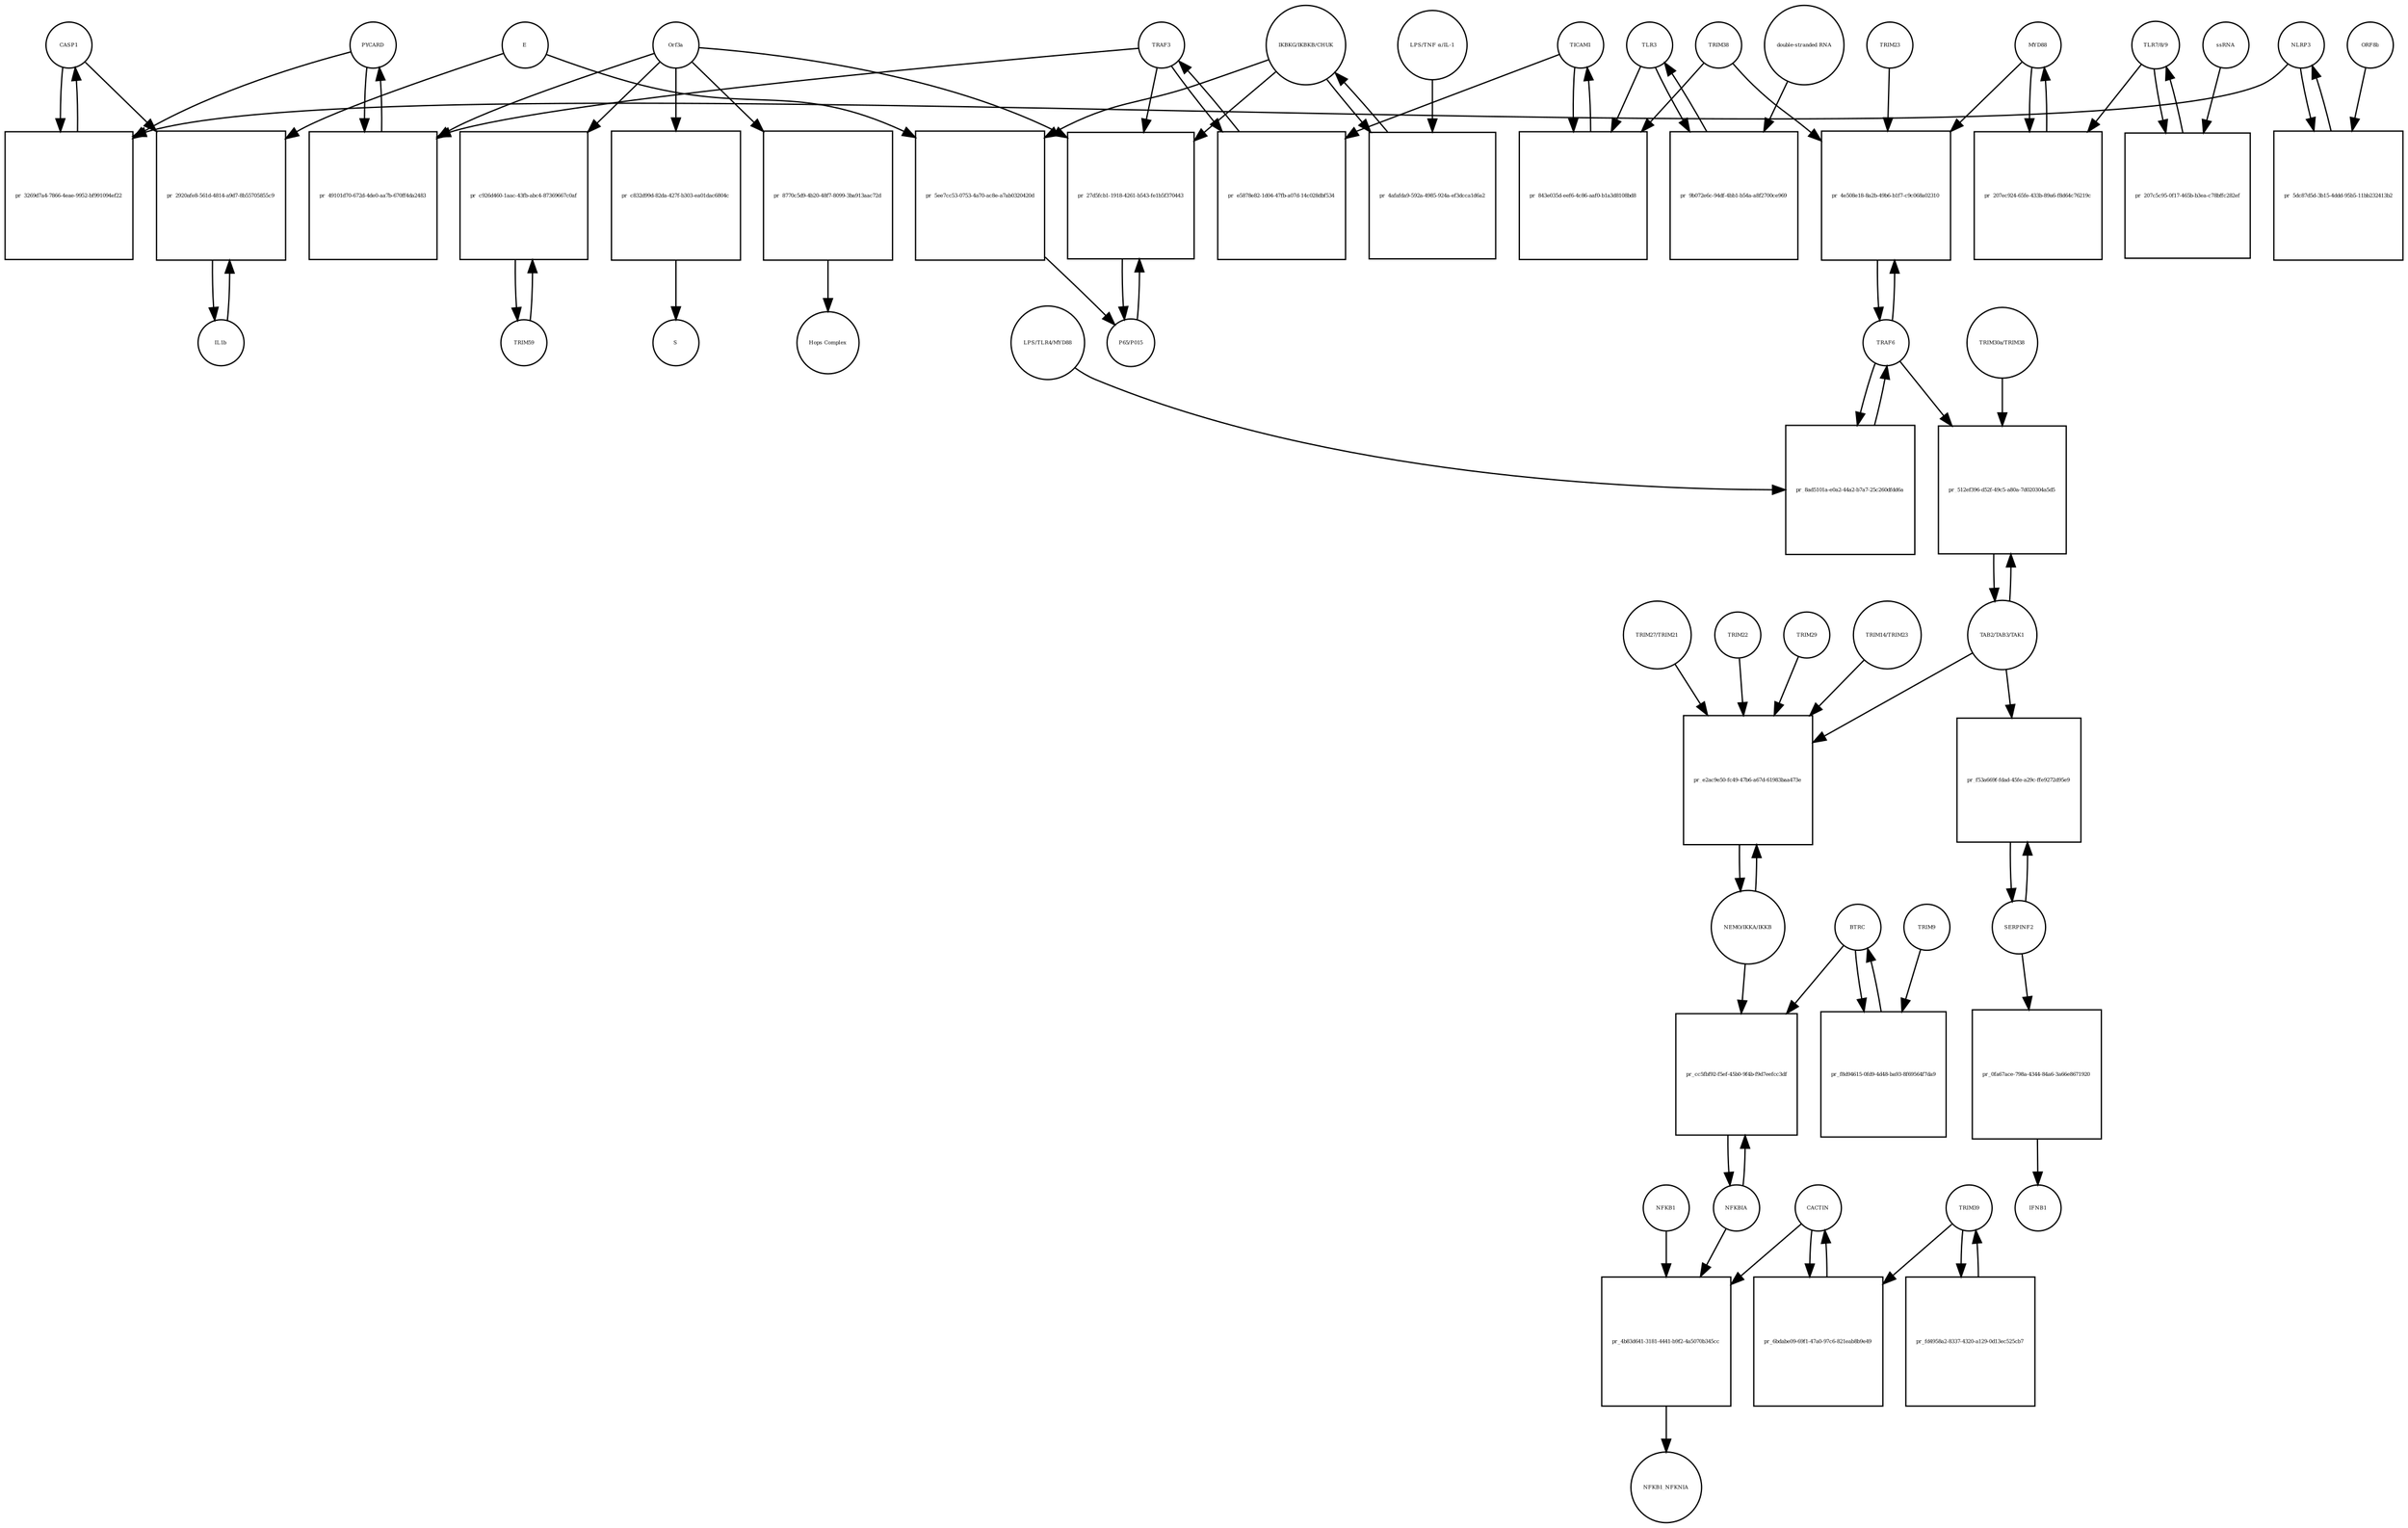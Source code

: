 strict digraph  {
CASP1 [annotation=urn_miriam_hgnc_1499, bipartite=0, cls=macromolecule, fontsize=4, label=CASP1, shape=circle];
"pr_3269d7a4-7866-4eae-9952-bf991094ef22" [annotation="", bipartite=1, cls=process, fontsize=4, label="pr_3269d7a4-7866-4eae-9952-bf991094ef22", shape=square];
PYCARD [annotation="", bipartite=0, cls="macromolecule multimer", fontsize=4, label=PYCARD, shape=circle];
NLRP3 [annotation="", bipartite=0, cls="macromolecule multimer", fontsize=4, label=NLRP3, shape=circle];
TRAF6 [annotation=urn_miriam_hgnc_12036, bipartite=0, cls=macromolecule, fontsize=4, label=TRAF6, shape=circle];
"pr_8ad5101a-e0a2-44a2-b7a7-25c260dfdd6a" [annotation="", bipartite=1, cls=process, fontsize=4, label="pr_8ad5101a-e0a2-44a2-b7a7-25c260dfdd6a", shape=square];
"LPS/TLR4/MYD88" [annotation="urn_miriam_hgnc_6121|urn_miriam_hgnc_11850|urn_miriam_hgnc_7562", bipartite=0, cls=complex, fontsize=4, label="LPS/TLR4/MYD88", shape=circle];
NFKBIA [annotation=urn_miriam_hgnc_7797, bipartite=0, cls=macromolecule, fontsize=4, label=NFKBIA, shape=circle];
"pr_cc5fbf92-f5ef-45b0-9f4b-f9d7eefcc3df" [annotation="", bipartite=1, cls=process, fontsize=4, label="pr_cc5fbf92-f5ef-45b0-9f4b-f9d7eefcc3df", shape=square];
BTRC [annotation=urn_miriam_hgnc_1144, bipartite=0, cls=macromolecule, fontsize=4, label=BTRC, shape=circle];
"NEMO/IKKA/IKKB" [annotation="urn_miriam_hgnc_5961|urn_miriam_hgnc_5960|urn_miriam_hgnc_1974", bipartite=0, cls=complex, fontsize=4, label="NEMO/IKKA/IKKB", shape=circle];
IL1b [annotation=urn_miriam_hgnc_5992, bipartite=0, cls=macromolecule, fontsize=4, label=IL1b, shape=circle];
"pr_2920afe8-561d-4814-a9d7-8b55705855c9" [annotation="", bipartite=1, cls=process, fontsize=4, label="pr_2920afe8-561d-4814-a9d7-8b55705855c9", shape=square];
E [annotation=urn_miriam_ncbiprotein_1796318600, bipartite=0, cls=macromolecule, fontsize=4, label=E, shape=circle];
SERPINF2 [annotation=urn_miriam_hgnc_9075, bipartite=0, cls=macromolecule, fontsize=4, label=SERPINF2, shape=circle];
"pr_0fa67ace-798a-4344-84a6-3a66e8671920" [annotation="", bipartite=1, cls=process, fontsize=4, label="pr_0fa67ace-798a-4344-84a6-3a66e8671920", shape=square];
IFNB1 [annotation=urn_miriam_pubmed_5434, bipartite=0, cls=macromolecule, fontsize=4, label=IFNB1, shape=circle];
TLR3 [annotation=urn_miriam_hgnc_11849, bipartite=0, cls=macromolecule, fontsize=4, label=TLR3, shape=circle];
"pr_9b072e6c-94df-4bb1-b54a-a8f2700ce969" [annotation="", bipartite=1, cls=process, fontsize=4, label="pr_9b072e6c-94df-4bb1-b54a-a8f2700ce969", shape=square];
"double-stranded RNA" [annotation="", bipartite=0, cls="nucleic acid feature", fontsize=4, label="double-stranded RNA", shape=circle];
TICAM1 [annotation=urn_miriam_hgnc_18348, bipartite=0, cls=macromolecule, fontsize=4, label=TICAM1, shape=circle];
"pr_843e035d-eef6-4c86-aaf0-b1a3d8108bd8" [annotation="", bipartite=1, cls=process, fontsize=4, label="pr_843e035d-eef6-4c86-aaf0-b1a3d8108bd8", shape=square];
TRIM38 [annotation=urn_miriam_hgnc_10059, bipartite=0, cls=macromolecule, fontsize=4, label=TRIM38, shape=circle];
TRIM59 [annotation="urn_miriam_pubmed_22588174|urn_miriam_hgnc_30834", bipartite=0, cls=macromolecule, fontsize=4, label=TRIM59, shape=circle];
"pr_c926d460-1aac-43fb-abc4-87369667c0af" [annotation="", bipartite=1, cls=process, fontsize=4, label="pr_c926d460-1aac-43fb-abc4-87369667c0af", shape=square];
Orf3a [annotation=urn_miriam_uniprot_P0DTC3, bipartite=0, cls=macromolecule, fontsize=4, label=Orf3a, shape=circle];
"TLR7/8/9" [annotation="urn_miriam_hgnc_15633|urn_miriam_hgnc_15632|urn_miriam_hgnc_15631", bipartite=0, cls=complex, fontsize=4, label="TLR7/8/9", shape=circle];
"pr_207c5c95-0f17-465b-b3ea-c78bffc282ef" [annotation="", bipartite=1, cls=process, fontsize=4, label="pr_207c5c95-0f17-465b-b3ea-c78bffc282ef", shape=square];
ssRNA [annotation="", bipartite=0, cls="nucleic acid feature", fontsize=4, label=ssRNA, shape=circle];
MYD88 [annotation=urn_miriam_hgnc_7562, bipartite=0, cls=macromolecule, fontsize=4, label=MYD88, shape=circle];
"pr_207ec924-65fe-433b-89a6-f8d64c76219c" [annotation="", bipartite=1, cls=process, fontsize=4, label="pr_207ec924-65fe-433b-89a6-f8d64c76219c", shape=square];
"pr_4e508e18-8a2b-49b6-b1f7-c9c068a02310" [annotation="", bipartite=1, cls=process, fontsize=4, label="pr_4e508e18-8a2b-49b6-b1f7-c9c068a02310", shape=square];
TRIM23 [annotation=urn_miriam_hgnc_660, bipartite=0, cls=macromolecule, fontsize=4, label=TRIM23, shape=circle];
"TAB2/TAB3/TAK1" [annotation="urn_miriam_hgnc_17075|urn_miriam_hgnc_30681|urn_miriam_hgnc_6859", bipartite=0, cls=complex, fontsize=4, label="TAB2/TAB3/TAK1", shape=circle];
"pr_512ef396-d52f-49c5-a80a-7d020304a5d5" [annotation="", bipartite=1, cls=process, fontsize=4, label="pr_512ef396-d52f-49c5-a80a-7d020304a5d5", shape=square];
"TRIM30a/TRIM38" [annotation="urn_miriam_hgnc_10059|urn_miriam_uniprot_P15533", bipartite=0, cls=complex, fontsize=4, label="TRIM30a/TRIM38", shape=circle];
"pr_e2ac9e50-fc49-47b6-a67d-61983baa473e" [annotation="", bipartite=1, cls=process, fontsize=4, label="pr_e2ac9e50-fc49-47b6-a67d-61983baa473e", shape=square];
TRIM22 [annotation=urn_miriam_hgnc_16379, bipartite=0, cls=macromolecule, fontsize=4, label=TRIM22, shape=circle];
TRIM29 [annotation=urn_miriam_hgnc_17274, bipartite=0, cls=macromolecule, fontsize=4, label=TRIM29, shape=circle];
"TRIM14/TRIM23" [annotation="urn_miriam_hgnc_16283|urn_miriam_hgnc_660", bipartite=0, cls=complex, fontsize=4, label="TRIM14/TRIM23", shape=circle];
"TRIM27/TRIM21" [annotation="urn_miriam_hgnc_9975|urn_miriam_hgnc_11312", bipartite=0, cls=complex, fontsize=4, label="TRIM27/TRIM21", shape=circle];
"pr_f53a669f-fdad-45fe-a29c-ffe9272d95e9" [annotation="", bipartite=1, cls=process, fontsize=4, label="pr_f53a669f-fdad-45fe-a29c-ffe9272d95e9", shape=square];
TRAF3 [annotation=urn_miriam_hgnc_12033, bipartite=0, cls=macromolecule, fontsize=4, label=TRAF3, shape=circle];
"pr_e5878e82-1d04-47fb-a07d-14c028dbf534" [annotation="", bipartite=1, cls=process, fontsize=4, label="pr_e5878e82-1d04-47fb-a07d-14c028dbf534", shape=square];
NFKB1 [annotation=urn_miriam_hgnc_7794, bipartite=0, cls=macromolecule, fontsize=4, label=NFKB1, shape=circle];
"pr_4b83d641-3181-4441-b9f2-4a5070b345cc" [annotation="", bipartite=1, cls=process, fontsize=4, label="pr_4b83d641-3181-4441-b9f2-4a5070b345cc", shape=square];
NFKB1_NFKNIA [annotation="", bipartite=0, cls=complex, fontsize=4, label=NFKB1_NFKNIA, shape=circle];
CACTIN [annotation=urn_miriam_hgnc_29938, bipartite=0, cls=macromolecule, fontsize=4, label=CACTIN, shape=circle];
"IKBKG/IKBKB/CHUK" [annotation="urn_miriam_hgnc_5961|urn_miriam_hgnc_5960|urn_miriam_hgnc_1974", bipartite=0, cls=complex, fontsize=4, label="IKBKG/IKBKB/CHUK", shape=circle];
"pr_4afafda9-592a-4985-924a-ef3dcca1d6a2" [annotation="", bipartite=1, cls=process, fontsize=4, label="pr_4afafda9-592a-4985-924a-ef3dcca1d6a2", shape=square];
"LPS/TNF α/IL-1" [annotation="urn_miriam_hgnc_6121|urn_miriam_hgnc_11916|urn_miriam_hgnc_5991", bipartite=0, cls=complex, fontsize=4, label="LPS/TNF α/IL-1", shape=circle];
"pr_c832d99d-82da-427f-b303-ea01dac6804c" [annotation="", bipartite=1, cls=process, fontsize=4, label="pr_c832d99d-82da-427f-b303-ea01dac6804c", shape=square];
S [annotation=urn_miriam_uniprot_P0DTC2, bipartite=0, cls=macromolecule, fontsize=4, label=S, shape=circle];
"P65/P015" [annotation="urn_miriam_hgnc_9955|urn_miriam_hgnc_7794", bipartite=0, cls=complex, fontsize=4, label="P65/P015", shape=circle];
"pr_27d5fcb1-1918-4261-b543-fe1b5f370443" [annotation="", bipartite=1, cls=process, fontsize=4, label="pr_27d5fcb1-1918-4261-b543-fe1b5f370443", shape=square];
"pr_49101d70-672d-4de0-aa7b-670ff4da2483" [annotation="", bipartite=1, cls=process, fontsize=4, label="pr_49101d70-672d-4de0-aa7b-670ff4da2483", shape=square];
"pr_5dc87d5d-3b15-4ddd-95b5-11bb232413b2" [annotation="", bipartite=1, cls=process, fontsize=4, label="pr_5dc87d5d-3b15-4ddd-95b5-11bb232413b2", shape=square];
ORF8b [annotation=urn_miriam_ncbiprotein_BCD58760, bipartite=0, cls=macromolecule, fontsize=4, label=ORF8b, shape=circle];
"pr_f8d94615-0fd9-4d48-ba93-8f69564f7da9" [annotation="", bipartite=1, cls=process, fontsize=4, label="pr_f8d94615-0fd9-4d48-ba93-8f69564f7da9", shape=square];
TRIM9 [annotation=urn_miriam_hgnc_16288, bipartite=0, cls=macromolecule, fontsize=4, label=TRIM9, shape=circle];
"pr_5ee7cc53-0753-4a70-ac8e-a7ab0320420d" [annotation="", bipartite=1, cls=process, fontsize=4, label="pr_5ee7cc53-0753-4a70-ac8e-a7ab0320420d", shape=square];
"pr_6bdabe09-69f1-47a0-97c6-821eab8b9e49" [annotation="", bipartite=1, cls=process, fontsize=4, label="pr_6bdabe09-69f1-47a0-97c6-821eab8b9e49", shape=square];
TRIM39 [annotation=urn_miriam_hgnc_10065, bipartite=0, cls=macromolecule, fontsize=4, label=TRIM39, shape=circle];
"pr_fd4958a2-8337-4320-a129-0d13ec525cb7" [annotation="", bipartite=1, cls=process, fontsize=4, label="pr_fd4958a2-8337-4320-a129-0d13ec525cb7", shape=square];
"pr_8770c5d9-4b20-48f7-8099-3ba913aac72d" [annotation="", bipartite=1, cls=process, fontsize=4, label="pr_8770c5d9-4b20-48f7-8099-3ba913aac72d", shape=square];
"Hops Complex" [annotation="urn_miriam_uniprot_J9TC74|urn_miriam_hgnc_14583|urn_miriam_hgnc_20593|urn_miriam_hgnc_24048|urn_miriam_hgnc_5013|urn_miriam_hgnc_20266", bipartite=0, cls=complex, fontsize=4, label="Hops Complex", shape=circle];
CASP1 -> "pr_3269d7a4-7866-4eae-9952-bf991094ef22"  [annotation="", interaction_type=consumption];
CASP1 -> "pr_2920afe8-561d-4814-a9d7-8b55705855c9"  [annotation=urn_miriam_pubmed_31034780, interaction_type=catalysis];
"pr_3269d7a4-7866-4eae-9952-bf991094ef22" -> CASP1  [annotation="", interaction_type=production];
PYCARD -> "pr_3269d7a4-7866-4eae-9952-bf991094ef22"  [annotation="", interaction_type=consumption];
PYCARD -> "pr_49101d70-672d-4de0-aa7b-670ff4da2483"  [annotation="", interaction_type=consumption];
NLRP3 -> "pr_3269d7a4-7866-4eae-9952-bf991094ef22"  [annotation="", interaction_type=consumption];
NLRP3 -> "pr_5dc87d5d-3b15-4ddd-95b5-11bb232413b2"  [annotation="", interaction_type=consumption];
TRAF6 -> "pr_8ad5101a-e0a2-44a2-b7a7-25c260dfdd6a"  [annotation="", interaction_type=consumption];
TRAF6 -> "pr_4e508e18-8a2b-49b6-b1f7-c9c068a02310"  [annotation="", interaction_type=consumption];
TRAF6 -> "pr_512ef396-d52f-49c5-a80a-7d020304a5d5"  [annotation="urn_miriam_pubmed_23758787|urn_miriam_pubmed_25172371|urn_miriam_pubmed_18345001", interaction_type="necessary stimulation"];
"pr_8ad5101a-e0a2-44a2-b7a7-25c260dfdd6a" -> TRAF6  [annotation="", interaction_type=production];
"LPS/TLR4/MYD88" -> "pr_8ad5101a-e0a2-44a2-b7a7-25c260dfdd6a"  [annotation=urn_miriam_pubmed_23758787, interaction_type=catalysis];
NFKBIA -> "pr_cc5fbf92-f5ef-45b0-9f4b-f9d7eefcc3df"  [annotation="", interaction_type=consumption];
NFKBIA -> "pr_4b83d641-3181-4441-b9f2-4a5070b345cc"  [annotation="", interaction_type=consumption];
"pr_cc5fbf92-f5ef-45b0-9f4b-f9d7eefcc3df" -> NFKBIA  [annotation="", interaction_type=production];
BTRC -> "pr_cc5fbf92-f5ef-45b0-9f4b-f9d7eefcc3df"  [annotation=urn_miriam_pubmed_21135871, interaction_type=catalysis];
BTRC -> "pr_f8d94615-0fd9-4d48-ba93-8f69564f7da9"  [annotation="", interaction_type=consumption];
"NEMO/IKKA/IKKB" -> "pr_cc5fbf92-f5ef-45b0-9f4b-f9d7eefcc3df"  [annotation=urn_miriam_pubmed_21135871, interaction_type=catalysis];
"NEMO/IKKA/IKKB" -> "pr_e2ac9e50-fc49-47b6-a67d-61983baa473e"  [annotation="", interaction_type=consumption];
IL1b -> "pr_2920afe8-561d-4814-a9d7-8b55705855c9"  [annotation="", interaction_type=consumption];
"pr_2920afe8-561d-4814-a9d7-8b55705855c9" -> IL1b  [annotation="", interaction_type=production];
E -> "pr_2920afe8-561d-4814-a9d7-8b55705855c9"  [annotation=urn_miriam_pubmed_31034780, interaction_type=catalysis];
E -> "pr_5ee7cc53-0753-4a70-ac8e-a7ab0320420d"  [annotation="urn_miriam_pubmed_32172672|urn_miriam_taxonomy_2697049", interaction_type="necessary stimulation"];
SERPINF2 -> "pr_0fa67ace-798a-4344-84a6-3a66e8671920"  [annotation="", interaction_type=consumption];
SERPINF2 -> "pr_f53a669f-fdad-45fe-a29c-ffe9272d95e9"  [annotation="", interaction_type=consumption];
"pr_0fa67ace-798a-4344-84a6-3a66e8671920" -> IFNB1  [annotation="", interaction_type=production];
TLR3 -> "pr_9b072e6c-94df-4bb1-b54a-a8f2700ce969"  [annotation="", interaction_type=consumption];
TLR3 -> "pr_843e035d-eef6-4c86-aaf0-b1a3d8108bd8"  [annotation="urn_miriam_pubmed_23758787|urn_miriam_pubmed_22539786", interaction_type="necessary stimulation"];
"pr_9b072e6c-94df-4bb1-b54a-a8f2700ce969" -> TLR3  [annotation="", interaction_type=production];
"double-stranded RNA" -> "pr_9b072e6c-94df-4bb1-b54a-a8f2700ce969"  [annotation=urn_miriam_pubmed_23758787, interaction_type="necessary stimulation"];
TICAM1 -> "pr_843e035d-eef6-4c86-aaf0-b1a3d8108bd8"  [annotation="", interaction_type=consumption];
TICAM1 -> "pr_e5878e82-1d04-47fb-a07d-14c028dbf534"  [annotation=urn_miriam_pubmed_28829373, interaction_type="necessary stimulation"];
"pr_843e035d-eef6-4c86-aaf0-b1a3d8108bd8" -> TICAM1  [annotation="", interaction_type=production];
TRIM38 -> "pr_843e035d-eef6-4c86-aaf0-b1a3d8108bd8"  [annotation="urn_miriam_pubmed_23758787|urn_miriam_pubmed_22539786", interaction_type=inhibition];
TRIM38 -> "pr_4e508e18-8a2b-49b6-b1f7-c9c068a02310"  [annotation="urn_miriam_pubmed_15361868|urn_miriam_pubmed_22539786|urn_miriam_pubmed_20724660", interaction_type=inhibition];
TRIM59 -> "pr_c926d460-1aac-43fb-abc4-87369667c0af"  [annotation="", interaction_type=consumption];
"pr_c926d460-1aac-43fb-abc4-87369667c0af" -> TRIM59  [annotation="", interaction_type=production];
Orf3a -> "pr_c926d460-1aac-43fb-abc4-87369667c0af"  [annotation=urn_miriam_pubmed_28829373, interaction_type="necessary stimulation"];
Orf3a -> "pr_c832d99d-82da-427f-b303-ea01dac6804c"  [annotation=urn_miriam_pubmed_32172672, interaction_type="necessary stimulation"];
Orf3a -> "pr_27d5fcb1-1918-4261-b543-fe1b5f370443"  [annotation="urn_miriam_pubmed_31034780|urn_miriam_pubmed_32172672", interaction_type="necessary stimulation"];
Orf3a -> "pr_49101d70-672d-4de0-aa7b-670ff4da2483"  [annotation=urn_miriam_pubmed_32172672, interaction_type="necessary stimulation"];
Orf3a -> "pr_8770c5d9-4b20-48f7-8099-3ba913aac72d"  [annotation="urn_miriam_pubmed_15316659|urn_miriam_pubmed_17715238|urn_miriam_pubmed_25375324|urn_miriam_pubmed_19590927", interaction_type="necessary stimulation"];
"TLR7/8/9" -> "pr_207c5c95-0f17-465b-b3ea-c78bffc282ef"  [annotation="", interaction_type=consumption];
"TLR7/8/9" -> "pr_207ec924-65fe-433b-89a6-f8d64c76219c"  [annotation=urn_miriam_pubmed_15361868, interaction_type="necessary stimulation"];
"pr_207c5c95-0f17-465b-b3ea-c78bffc282ef" -> "TLR7/8/9"  [annotation="", interaction_type=production];
ssRNA -> "pr_207c5c95-0f17-465b-b3ea-c78bffc282ef"  [annotation=urn_miriam_pubmed_21782231, interaction_type="necessary stimulation"];
MYD88 -> "pr_207ec924-65fe-433b-89a6-f8d64c76219c"  [annotation="", interaction_type=consumption];
MYD88 -> "pr_4e508e18-8a2b-49b6-b1f7-c9c068a02310"  [annotation="urn_miriam_pubmed_15361868|urn_miriam_pubmed_22539786|urn_miriam_pubmed_20724660", interaction_type="necessary stimulation"];
"pr_207ec924-65fe-433b-89a6-f8d64c76219c" -> MYD88  [annotation="", interaction_type=production];
"pr_4e508e18-8a2b-49b6-b1f7-c9c068a02310" -> TRAF6  [annotation="", interaction_type=production];
TRIM23 -> "pr_4e508e18-8a2b-49b6-b1f7-c9c068a02310"  [annotation="urn_miriam_pubmed_15361868|urn_miriam_pubmed_22539786|urn_miriam_pubmed_20724660", interaction_type="necessary stimulation"];
"TAB2/TAB3/TAK1" -> "pr_512ef396-d52f-49c5-a80a-7d020304a5d5"  [annotation="", interaction_type=consumption];
"TAB2/TAB3/TAK1" -> "pr_e2ac9e50-fc49-47b6-a67d-61983baa473e"  [annotation="urn_miriam_pubmed_23758787|urn_miriam_pubmed_23408607|urn_miriam_pubmed_26358190|urn_miriam_pubmed_27695001|urn_miriam_pubmed_24379373|urn_miriam_pubmed_20724660", interaction_type="necessary stimulation"];
"TAB2/TAB3/TAK1" -> "pr_f53a669f-fdad-45fe-a29c-ffe9272d95e9"  [annotation=urn_miriam_pubmed_17706453, interaction_type="necessary stimulation"];
"pr_512ef396-d52f-49c5-a80a-7d020304a5d5" -> "TAB2/TAB3/TAK1"  [annotation="", interaction_type=production];
"TRIM30a/TRIM38" -> "pr_512ef396-d52f-49c5-a80a-7d020304a5d5"  [annotation="urn_miriam_pubmed_23758787|urn_miriam_pubmed_25172371|urn_miriam_pubmed_18345001", interaction_type=inhibition];
"pr_e2ac9e50-fc49-47b6-a67d-61983baa473e" -> "NEMO/IKKA/IKKB"  [annotation="", interaction_type=production];
TRIM22 -> "pr_e2ac9e50-fc49-47b6-a67d-61983baa473e"  [annotation="urn_miriam_pubmed_23758787|urn_miriam_pubmed_23408607|urn_miriam_pubmed_26358190|urn_miriam_pubmed_27695001|urn_miriam_pubmed_24379373|urn_miriam_pubmed_20724660", interaction_type=inhibition];
TRIM29 -> "pr_e2ac9e50-fc49-47b6-a67d-61983baa473e"  [annotation="urn_miriam_pubmed_23758787|urn_miriam_pubmed_23408607|urn_miriam_pubmed_26358190|urn_miriam_pubmed_27695001|urn_miriam_pubmed_24379373|urn_miriam_pubmed_20724660", interaction_type=inhibition];
"TRIM14/TRIM23" -> "pr_e2ac9e50-fc49-47b6-a67d-61983baa473e"  [annotation="urn_miriam_pubmed_23758787|urn_miriam_pubmed_23408607|urn_miriam_pubmed_26358190|urn_miriam_pubmed_27695001|urn_miriam_pubmed_24379373|urn_miriam_pubmed_20724660", interaction_type="necessary stimulation"];
"TRIM27/TRIM21" -> "pr_e2ac9e50-fc49-47b6-a67d-61983baa473e"  [annotation="urn_miriam_pubmed_23758787|urn_miriam_pubmed_23408607|urn_miriam_pubmed_26358190|urn_miriam_pubmed_27695001|urn_miriam_pubmed_24379373|urn_miriam_pubmed_20724660", interaction_type=inhibition];
"pr_f53a669f-fdad-45fe-a29c-ffe9272d95e9" -> SERPINF2  [annotation="", interaction_type=production];
TRAF3 -> "pr_e5878e82-1d04-47fb-a07d-14c028dbf534"  [annotation="", interaction_type=consumption];
TRAF3 -> "pr_27d5fcb1-1918-4261-b543-fe1b5f370443"  [annotation="urn_miriam_pubmed_31034780|urn_miriam_pubmed_32172672", interaction_type=catalysis];
TRAF3 -> "pr_49101d70-672d-4de0-aa7b-670ff4da2483"  [annotation=urn_miriam_pubmed_32172672, interaction_type=catalysis];
"pr_e5878e82-1d04-47fb-a07d-14c028dbf534" -> TRAF3  [annotation="", interaction_type=production];
NFKB1 -> "pr_4b83d641-3181-4441-b9f2-4a5070b345cc"  [annotation="", interaction_type=consumption];
"pr_4b83d641-3181-4441-b9f2-4a5070b345cc" -> NFKB1_NFKNIA  [annotation="", interaction_type=production];
CACTIN -> "pr_4b83d641-3181-4441-b9f2-4a5070b345cc"  [annotation=urn_miriam_pubmed_26999213, interaction_type=inhibition];
CACTIN -> "pr_6bdabe09-69f1-47a0-97c6-821eab8b9e49"  [annotation="", interaction_type=consumption];
"IKBKG/IKBKB/CHUK" -> "pr_4afafda9-592a-4985-924a-ef3dcca1d6a2"  [annotation="", interaction_type=consumption];
"IKBKG/IKBKB/CHUK" -> "pr_27d5fcb1-1918-4261-b543-fe1b5f370443"  [annotation="urn_miriam_pubmed_31034780|urn_miriam_pubmed_32172672", interaction_type=catalysis];
"IKBKG/IKBKB/CHUK" -> "pr_5ee7cc53-0753-4a70-ac8e-a7ab0320420d"  [annotation="", interaction_type=consumption];
"pr_4afafda9-592a-4985-924a-ef3dcca1d6a2" -> "IKBKG/IKBKB/CHUK"  [annotation="", interaction_type=production];
"LPS/TNF α/IL-1" -> "pr_4afafda9-592a-4985-924a-ef3dcca1d6a2"  [annotation="urn_miriam_pubmed_32172672|urn_miriam_taxonomy_2697049", interaction_type=catalysis];
"pr_c832d99d-82da-427f-b303-ea01dac6804c" -> S  [annotation="", interaction_type=production];
"P65/P015" -> "pr_27d5fcb1-1918-4261-b543-fe1b5f370443"  [annotation="", interaction_type=consumption];
"pr_27d5fcb1-1918-4261-b543-fe1b5f370443" -> "P65/P015"  [annotation="", interaction_type=production];
"pr_49101d70-672d-4de0-aa7b-670ff4da2483" -> PYCARD  [annotation="", interaction_type=production];
"pr_5dc87d5d-3b15-4ddd-95b5-11bb232413b2" -> NLRP3  [annotation="", interaction_type=production];
ORF8b -> "pr_5dc87d5d-3b15-4ddd-95b5-11bb232413b2"  [annotation=urn_miriam_pubmed_32172672, interaction_type="necessary stimulation"];
"pr_f8d94615-0fd9-4d48-ba93-8f69564f7da9" -> BTRC  [annotation="", interaction_type=production];
TRIM9 -> "pr_f8d94615-0fd9-4d48-ba93-8f69564f7da9"  [annotation=urn_miriam_pubmed_21135871, interaction_type=inhibition];
"pr_5ee7cc53-0753-4a70-ac8e-a7ab0320420d" -> "P65/P015"  [annotation="", interaction_type=production];
"pr_6bdabe09-69f1-47a0-97c6-821eab8b9e49" -> CACTIN  [annotation="", interaction_type=production];
TRIM39 -> "pr_6bdabe09-69f1-47a0-97c6-821eab8b9e49"  [annotation=urn_miriam_pubmed_26999213, interaction_type="necessary stimulation"];
TRIM39 -> "pr_fd4958a2-8337-4320-a129-0d13ec525cb7"  [annotation="", interaction_type=consumption];
"pr_fd4958a2-8337-4320-a129-0d13ec525cb7" -> TRIM39  [annotation="", interaction_type=production];
"pr_8770c5d9-4b20-48f7-8099-3ba913aac72d" -> "Hops Complex"  [annotation="", interaction_type=production];
}
